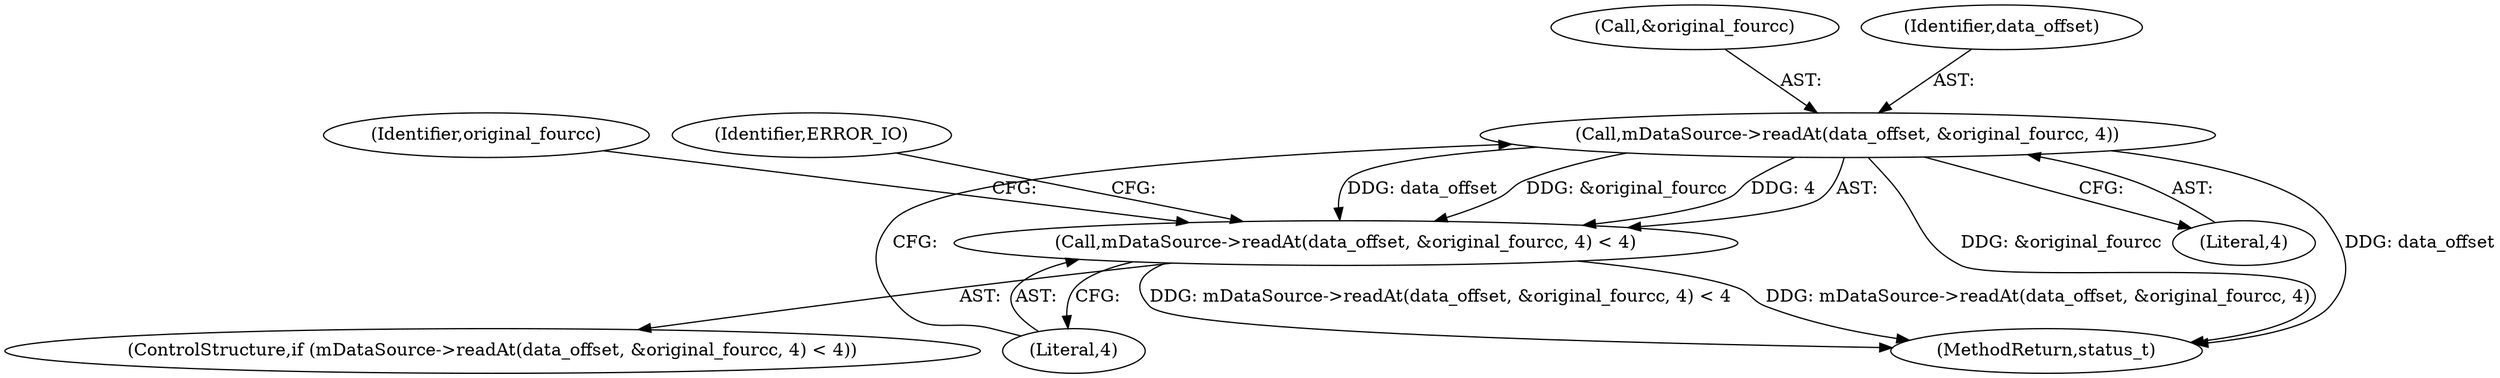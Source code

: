 digraph "0_Android_2674a7218eaa3c87f2ee26d26da5b9170e10f859@API" {
"1000805" [label="(Call,mDataSource->readAt(data_offset, &original_fourcc, 4))"];
"1000804" [label="(Call,mDataSource->readAt(data_offset, &original_fourcc, 4) < 4)"];
"1000810" [label="(Literal,4)"];
"1000807" [label="(Call,&original_fourcc)"];
"1000815" [label="(Identifier,original_fourcc)"];
"1000805" [label="(Call,mDataSource->readAt(data_offset, &original_fourcc, 4))"];
"1002927" [label="(MethodReturn,status_t)"];
"1000809" [label="(Literal,4)"];
"1000813" [label="(Identifier,ERROR_IO)"];
"1000804" [label="(Call,mDataSource->readAt(data_offset, &original_fourcc, 4) < 4)"];
"1000803" [label="(ControlStructure,if (mDataSource->readAt(data_offset, &original_fourcc, 4) < 4))"];
"1000806" [label="(Identifier,data_offset)"];
"1000805" -> "1000804"  [label="AST: "];
"1000805" -> "1000809"  [label="CFG: "];
"1000806" -> "1000805"  [label="AST: "];
"1000807" -> "1000805"  [label="AST: "];
"1000809" -> "1000805"  [label="AST: "];
"1000810" -> "1000805"  [label="CFG: "];
"1000805" -> "1002927"  [label="DDG: &original_fourcc"];
"1000805" -> "1002927"  [label="DDG: data_offset"];
"1000805" -> "1000804"  [label="DDG: data_offset"];
"1000805" -> "1000804"  [label="DDG: &original_fourcc"];
"1000805" -> "1000804"  [label="DDG: 4"];
"1000804" -> "1000803"  [label="AST: "];
"1000804" -> "1000810"  [label="CFG: "];
"1000810" -> "1000804"  [label="AST: "];
"1000813" -> "1000804"  [label="CFG: "];
"1000815" -> "1000804"  [label="CFG: "];
"1000804" -> "1002927"  [label="DDG: mDataSource->readAt(data_offset, &original_fourcc, 4)"];
"1000804" -> "1002927"  [label="DDG: mDataSource->readAt(data_offset, &original_fourcc, 4) < 4"];
}
